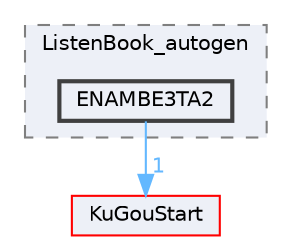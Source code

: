 digraph "ENAMBE3TA2"
{
 // LATEX_PDF_SIZE
  bgcolor="transparent";
  edge [fontname=Helvetica,fontsize=10,labelfontname=Helvetica,labelfontsize=10];
  node [fontname=Helvetica,fontsize=10,shape=box,height=0.2,width=0.4];
  compound=true
  subgraph clusterdir_75711a4a231da906fde07b7664c78588 {
    graph [ bgcolor="#edf0f7", pencolor="grey50", label="ListenBook_autogen", fontname=Helvetica,fontsize=10 style="filled,dashed", URL="dir_75711a4a231da906fde07b7664c78588.html",tooltip=""]
  dir_c0e97d1415826d3cbb0bf2b2a831fe33 [label="ENAMBE3TA2", fillcolor="#edf0f7", color="grey25", style="filled,bold", URL="dir_c0e97d1415826d3cbb0bf2b2a831fe33.html",tooltip=""];
  }
  dir_e60601b218beddc6af0778ac41ea9cb2 [label="KuGouStart", fillcolor="#edf0f7", color="red", style="filled", URL="dir_e60601b218beddc6af0778ac41ea9cb2.html",tooltip=""];
  dir_c0e97d1415826d3cbb0bf2b2a831fe33->dir_e60601b218beddc6af0778ac41ea9cb2 [headlabel="1", labeldistance=1.5 headhref="dir_000088_000172.html" href="dir_000088_000172.html" color="steelblue1" fontcolor="steelblue1"];
}

